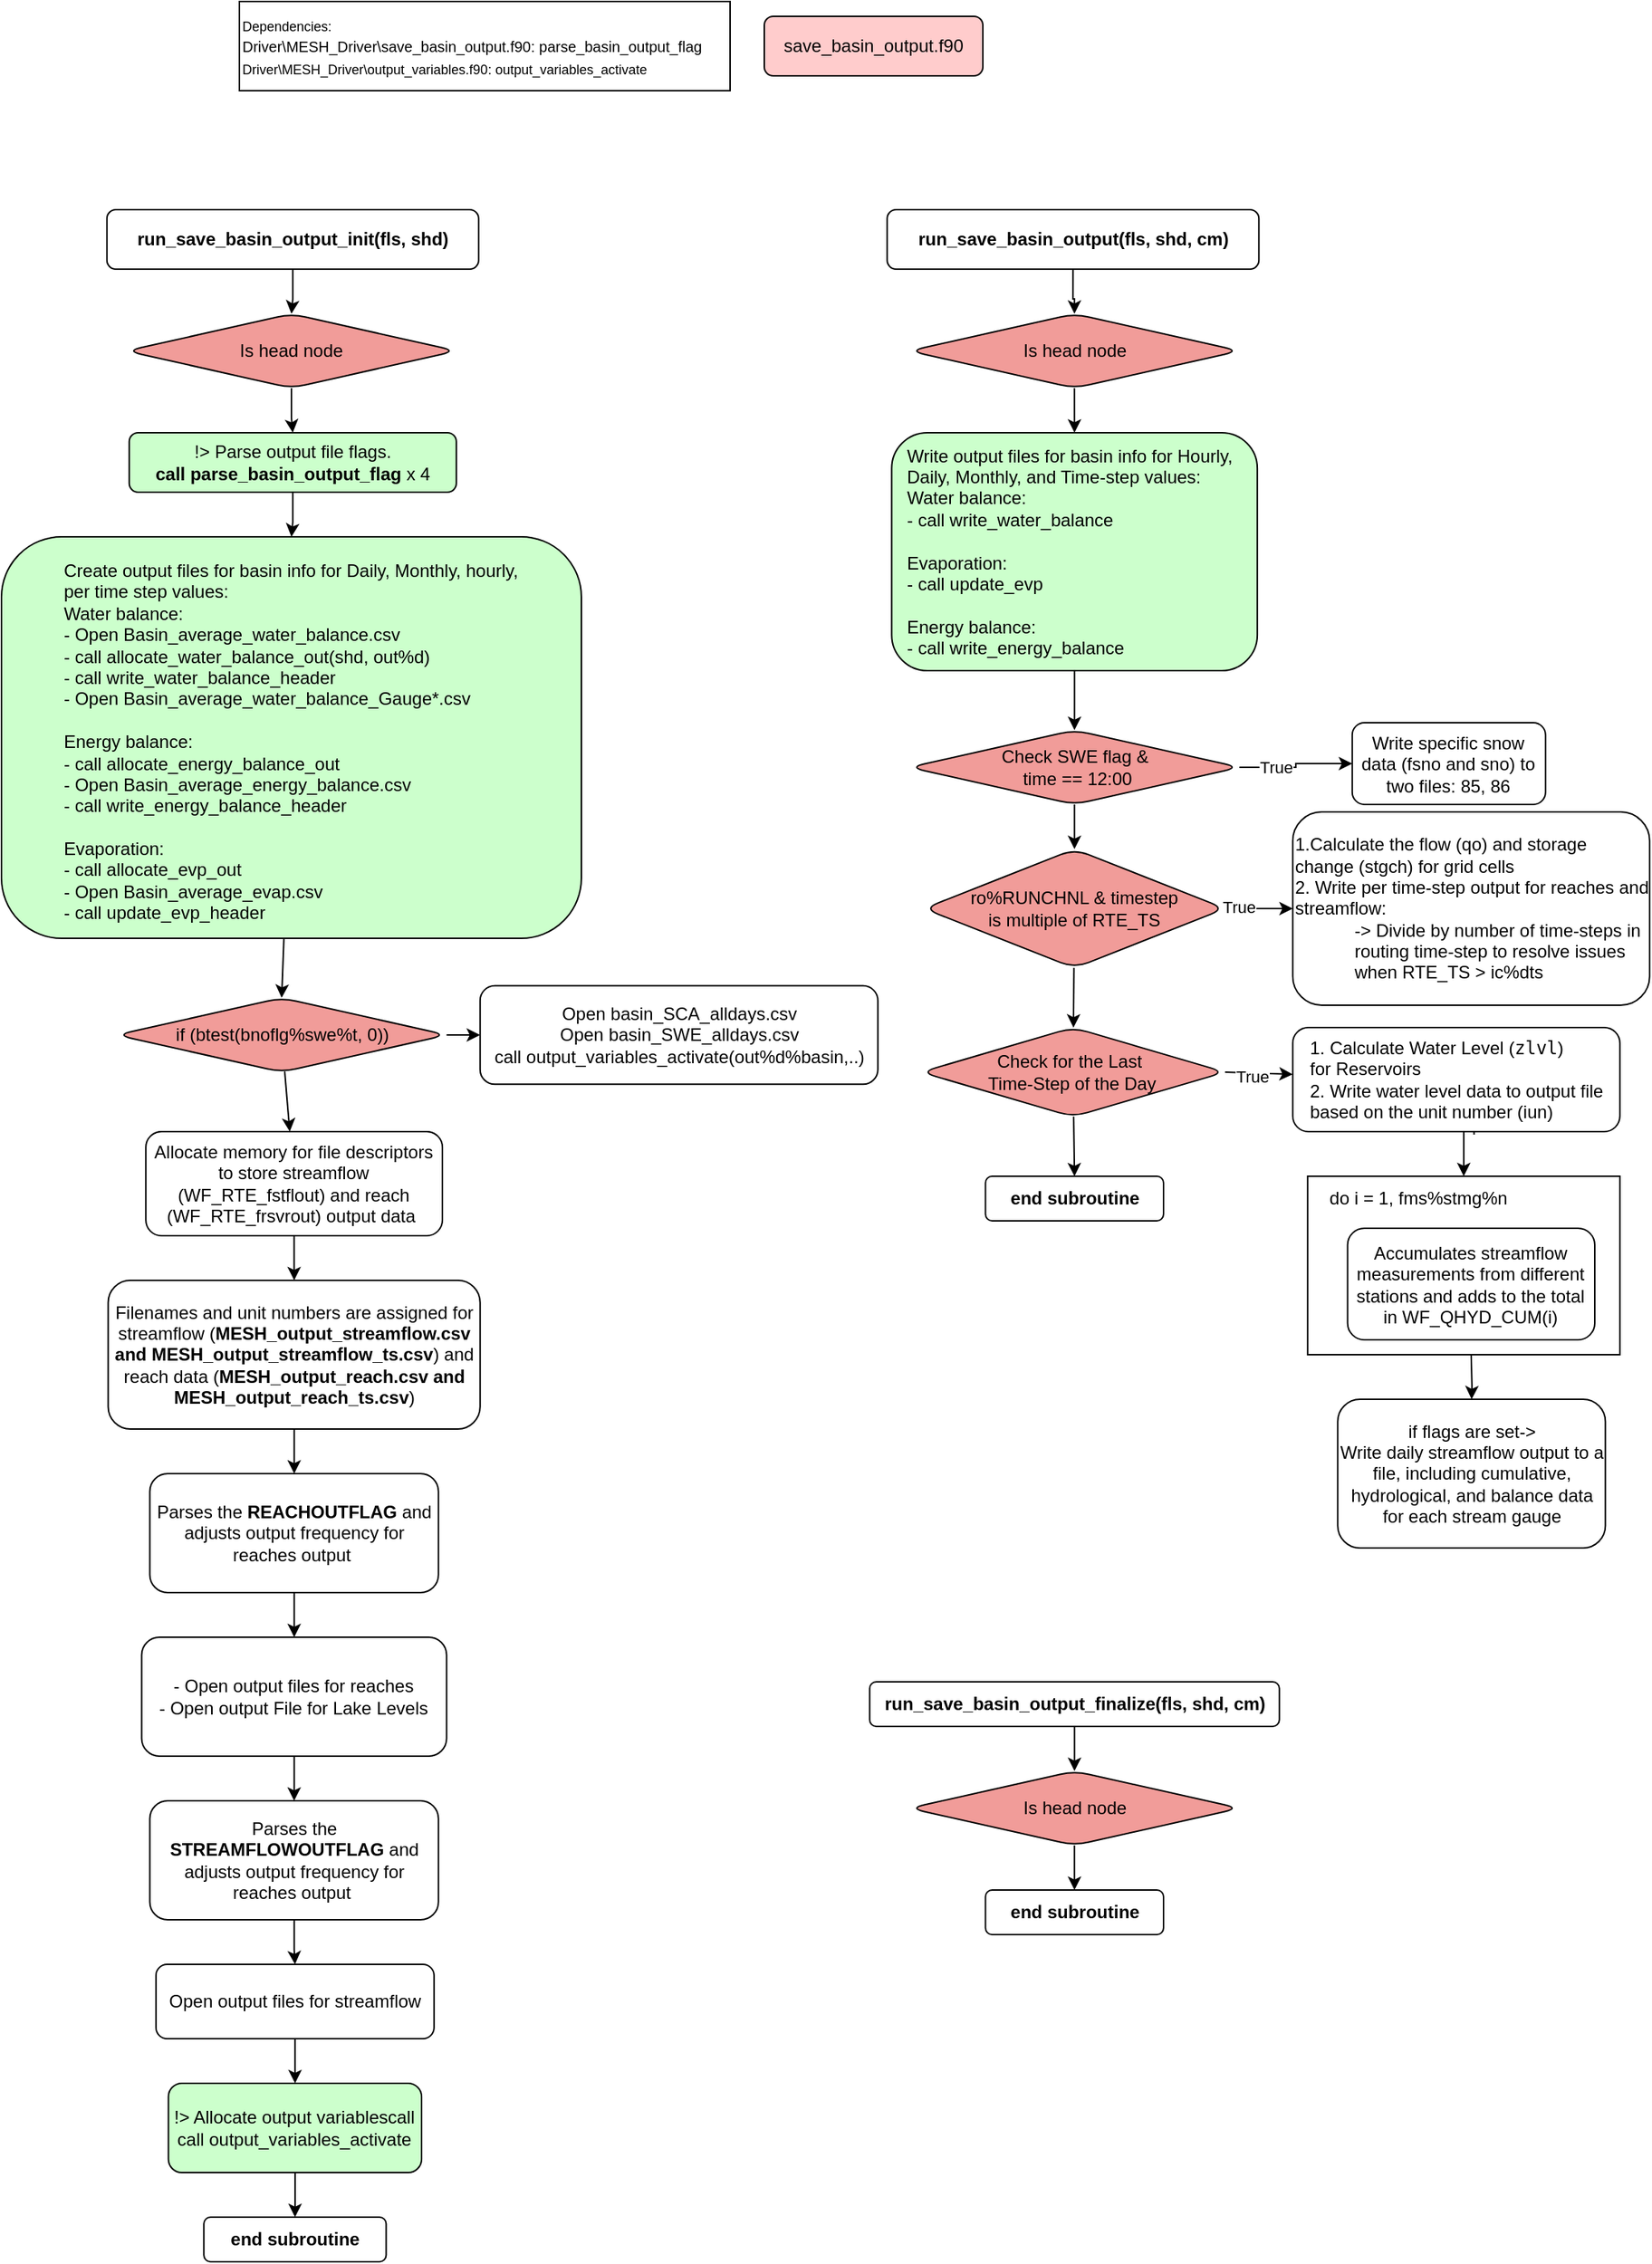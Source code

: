 <mxfile version="24.8.2">
  <diagram name="Page-1" id="w0_MHzU5yhoLpYj83sCf">
    <mxGraphModel dx="2516" dy="749" grid="1" gridSize="10" guides="1" tooltips="1" connect="1" arrows="1" fold="1" page="1" pageScale="1" pageWidth="850" pageHeight="1100" math="0" shadow="0">
      <root>
        <mxCell id="0" />
        <mxCell id="1" parent="0" />
        <mxCell id="9-rDVwXnCRWYs8l1Yqpg-1" value="save_basin_output.f90" style="rounded=1;whiteSpace=wrap;html=1;fillColor=#FFCCCC;" parent="1" vertex="1">
          <mxGeometry x="363" y="20" width="147" height="40" as="geometry" />
        </mxCell>
        <mxCell id="9-rDVwXnCRWYs8l1Yqpg-5" style="edgeStyle=orthogonalEdgeStyle;rounded=0;orthogonalLoop=1;jettySize=auto;html=1;exitX=0.5;exitY=1;exitDx=0;exitDy=0;" parent="1" source="9-rDVwXnCRWYs8l1Yqpg-2" target="9-rDVwXnCRWYs8l1Yqpg-4" edge="1">
          <mxGeometry relative="1" as="geometry" />
        </mxCell>
        <mxCell id="9-rDVwXnCRWYs8l1Yqpg-2" value="run_save_basin_output_init(fls, shd)" style="rounded=1;whiteSpace=wrap;html=1;fontStyle=1" parent="1" vertex="1">
          <mxGeometry x="-79.1" y="150" width="250" height="40" as="geometry" />
        </mxCell>
        <mxCell id="9-rDVwXnCRWYs8l1Yqpg-3" value="&lt;div&gt;&lt;font style=&quot;font-size: 9px;&quot;&gt;Dependencies:&lt;/font&gt;&lt;/div&gt;&lt;div&gt;&lt;font style=&quot;&quot;&gt;&lt;font size=&quot;1&quot;&gt;Driver\MESH_Driver\save_basin_output.f90: parse_basin_output_flag&lt;/font&gt;&lt;br&gt;&lt;/font&gt;&lt;/div&gt;&lt;div&gt;&lt;font style=&quot;font-size: 9px;&quot;&gt;Driver\MESH_Driver\output_variables.f90: output_variables_activate&lt;/font&gt;&lt;br&gt;&lt;/div&gt;" style="rounded=0;whiteSpace=wrap;html=1;align=left;" parent="1" vertex="1">
          <mxGeometry x="10" y="10" width="330" height="60" as="geometry" />
        </mxCell>
        <mxCell id="9-rDVwXnCRWYs8l1Yqpg-8" style="edgeStyle=orthogonalEdgeStyle;rounded=0;orthogonalLoop=1;jettySize=auto;html=1;exitX=0.5;exitY=1;exitDx=0;exitDy=0;" parent="1" source="9-rDVwXnCRWYs8l1Yqpg-4" target="9-rDVwXnCRWYs8l1Yqpg-7" edge="1">
          <mxGeometry relative="1" as="geometry" />
        </mxCell>
        <mxCell id="9-rDVwXnCRWYs8l1Yqpg-4" value="&lt;span style=&quot;font-weight: normal;&quot;&gt;Is head node&lt;/span&gt;" style="rhombus;whiteSpace=wrap;html=1;rounded=1;fontStyle=1;fillColor=#F19C99;" parent="1" vertex="1">
          <mxGeometry x="-65.91" y="220" width="221.81" height="50" as="geometry" />
        </mxCell>
        <mxCell id="9-rDVwXnCRWYs8l1Yqpg-10" value="" style="edgeStyle=orthogonalEdgeStyle;rounded=0;orthogonalLoop=1;jettySize=auto;html=1;exitX=0.5;exitY=1;exitDx=0;exitDy=0;" parent="1" source="9-rDVwXnCRWYs8l1Yqpg-7" target="9-rDVwXnCRWYs8l1Yqpg-9" edge="1">
          <mxGeometry relative="1" as="geometry">
            <mxPoint x="40.9" y="360" as="sourcePoint" />
          </mxGeometry>
        </mxCell>
        <mxCell id="9-rDVwXnCRWYs8l1Yqpg-7" value="&lt;span style=&quot;font-weight: normal;&quot;&gt;!&amp;gt; Parse output file flags.&lt;/span&gt;&lt;div&gt;call parse_basin_output_flag&amp;nbsp;&lt;span style=&quot;font-weight: normal;&quot;&gt;x 4&lt;/span&gt;&lt;br&gt;&lt;/div&gt;" style="rounded=1;whiteSpace=wrap;html=1;fontStyle=1;fillColor=#CCFFCC;" parent="1" vertex="1">
          <mxGeometry x="-64.1" y="300" width="220" height="40" as="geometry" />
        </mxCell>
        <mxCell id="9-rDVwXnCRWYs8l1Yqpg-12" value="" style="group" parent="1" vertex="1" connectable="0">
          <mxGeometry x="-150" y="370" width="390" height="270" as="geometry" />
        </mxCell>
        <mxCell id="9-rDVwXnCRWYs8l1Yqpg-9" value="&lt;div&gt;&lt;div style=&quot;text-align: left;&quot;&gt;&lt;br&gt;&lt;/div&gt;&lt;/div&gt;" style="whiteSpace=wrap;html=1;fillColor=#CCFFCC;rounded=1;fontStyle=1;" parent="9-rDVwXnCRWYs8l1Yqpg-12" vertex="1">
          <mxGeometry width="390.0" height="270" as="geometry" />
        </mxCell>
        <mxCell id="9-rDVwXnCRWYs8l1Yqpg-11" value="&lt;div&gt;Create output files for basin info for Daily, Monthly, hourly, per time step values:&lt;/div&gt;&lt;div&gt;Water balance:&lt;/div&gt;&lt;div&gt;- Open Basin_average_water_balance.csv&lt;/div&gt;&lt;div&gt;- call allocate_water_balance_out(shd, out%d)&lt;/div&gt;&lt;div&gt;&lt;span style=&quot;background-color: initial;&quot;&gt;- call write_water_balance_header&lt;/span&gt;&lt;br&gt;&lt;/div&gt;&lt;div&gt;- Open Basin_average_water_balance_Gauge*.csv&lt;span style=&quot;background-color: initial;&quot;&gt;&lt;br&gt;&lt;/span&gt;&lt;/div&gt;&lt;div&gt;&lt;br&gt;&lt;/div&gt;&lt;div&gt;Energy balance:&lt;/div&gt;&lt;div&gt;- call allocate_energy_balance_out&lt;/div&gt;&lt;div&gt;- Open Basin_average_energy_balance.csv&lt;br&gt;&lt;/div&gt;&lt;div&gt;- call write_energy_balance_header&lt;/div&gt;&lt;div&gt;&lt;br&gt;&lt;/div&gt;&lt;div&gt;Evaporation:&lt;/div&gt;&lt;div&gt;- call allocate_evp_out&lt;br&gt;&lt;/div&gt;&lt;div&gt;- Open Basin_average_evap.csv&lt;br&gt;&lt;/div&gt;&lt;div&gt;- call update_evp_header&lt;/div&gt;&lt;div&gt;&lt;br&gt;&lt;/div&gt;" style="text;html=1;align=left;verticalAlign=middle;whiteSpace=wrap;rounded=0;" parent="9-rDVwXnCRWYs8l1Yqpg-12" vertex="1">
          <mxGeometry x="40.41" y="30.0" width="316.699" height="230" as="geometry" />
        </mxCell>
        <mxCell id="9-rDVwXnCRWYs8l1Yqpg-16" value="Open&amp;nbsp;basin_SCA_alldays.csv&lt;div&gt;Open&amp;nbsp;basin_SWE_alldays.csv&lt;br&gt;call output_variables_activate(out%d%basin,..)&lt;br&gt;&lt;/div&gt;" style="rounded=1;whiteSpace=wrap;html=1;" parent="1" vertex="1">
          <mxGeometry x="171.87" y="671.88" width="267.5" height="66.25" as="geometry" />
        </mxCell>
        <mxCell id="9-rDVwXnCRWYs8l1Yqpg-21" style="edgeStyle=orthogonalEdgeStyle;rounded=0;orthogonalLoop=1;jettySize=auto;html=1;exitX=1;exitY=0.5;exitDx=0;exitDy=0;entryX=0;entryY=0.5;entryDx=0;entryDy=0;" parent="1" source="9-rDVwXnCRWYs8l1Yqpg-17" target="9-rDVwXnCRWYs8l1Yqpg-16" edge="1">
          <mxGeometry relative="1" as="geometry" />
        </mxCell>
        <mxCell id="9-rDVwXnCRWYs8l1Yqpg-23" value="" style="rounded=0;orthogonalLoop=1;jettySize=auto;html=1;" parent="1" source="9-rDVwXnCRWYs8l1Yqpg-17" target="9-rDVwXnCRWYs8l1Yqpg-22" edge="1">
          <mxGeometry relative="1" as="geometry" />
        </mxCell>
        <mxCell id="9-rDVwXnCRWYs8l1Yqpg-17" value="&lt;span style=&quot;font-weight: 400;&quot;&gt;if (btest(bnoflg%swe%t, 0))&lt;/span&gt;" style="rhombus;whiteSpace=wrap;html=1;rounded=1;fontStyle=1;fillColor=#F19C99;" parent="1" vertex="1">
          <mxGeometry x="-72.48" y="680" width="221.81" height="50" as="geometry" />
        </mxCell>
        <mxCell id="9-rDVwXnCRWYs8l1Yqpg-20" style="rounded=0;orthogonalLoop=1;jettySize=auto;html=1;entryX=0.5;entryY=0;entryDx=0;entryDy=0;" parent="1" source="9-rDVwXnCRWYs8l1Yqpg-9" target="9-rDVwXnCRWYs8l1Yqpg-17" edge="1">
          <mxGeometry relative="1" as="geometry" />
        </mxCell>
        <mxCell id="9-rDVwXnCRWYs8l1Yqpg-25" value="" style="edgeStyle=orthogonalEdgeStyle;rounded=0;orthogonalLoop=1;jettySize=auto;html=1;" parent="1" source="9-rDVwXnCRWYs8l1Yqpg-22" target="9-rDVwXnCRWYs8l1Yqpg-24" edge="1">
          <mxGeometry relative="1" as="geometry" />
        </mxCell>
        <mxCell id="9-rDVwXnCRWYs8l1Yqpg-22" value="&lt;div&gt;&lt;span style=&quot;font-weight: 400;&quot;&gt;Allocate memory for file descriptors to store streamflow (&lt;/span&gt;&lt;span style=&quot;background-color: initial; font-weight: 400;&quot;&gt;WF_RTE_fstflout)&amp;nbsp;&lt;/span&gt;&lt;span style=&quot;font-weight: 400; background-color: initial;&quot;&gt;and reach (&lt;/span&gt;&lt;span style=&quot;background-color: initial; font-weight: 400;&quot;&gt;WF_RTE_frsvrout)&lt;/span&gt;&lt;span style=&quot;background-color: initial; font-weight: 400;&quot;&gt;&amp;nbsp;output data&amp;nbsp;&lt;/span&gt;&lt;/div&gt;" style="whiteSpace=wrap;html=1;fillColor=#FFFFFF;rounded=1;fontStyle=1;" parent="1" vertex="1">
          <mxGeometry x="-52.91" y="770" width="199.43" height="70" as="geometry" />
        </mxCell>
        <mxCell id="9-rDVwXnCRWYs8l1Yqpg-27" value="" style="edgeStyle=orthogonalEdgeStyle;rounded=0;orthogonalLoop=1;jettySize=auto;html=1;" parent="1" source="9-rDVwXnCRWYs8l1Yqpg-24" target="9-rDVwXnCRWYs8l1Yqpg-26" edge="1">
          <mxGeometry relative="1" as="geometry" />
        </mxCell>
        <mxCell id="9-rDVwXnCRWYs8l1Yqpg-24" value="&lt;span style=&quot;font-weight: normal;&quot;&gt;Filenames and unit numbers are assigned for streamflow (&lt;/span&gt;MESH_output_streamflow.csv and MESH_output_streamflow_ts.csv&lt;span style=&quot;font-weight: normal;&quot;&gt;) and reach data (&lt;/span&gt;MESH_output_reach.csv and MESH_output_reach_ts.csv&lt;span style=&quot;font-weight: normal;&quot;&gt;)&lt;/span&gt;" style="whiteSpace=wrap;html=1;fillColor=#FFFFFF;rounded=1;fontStyle=1;" parent="1" vertex="1">
          <mxGeometry x="-78.25" y="870" width="250.12" height="100" as="geometry" />
        </mxCell>
        <mxCell id="9-rDVwXnCRWYs8l1Yqpg-29" value="" style="edgeStyle=orthogonalEdgeStyle;rounded=0;orthogonalLoop=1;jettySize=auto;html=1;" parent="1" source="9-rDVwXnCRWYs8l1Yqpg-26" target="9-rDVwXnCRWYs8l1Yqpg-28" edge="1">
          <mxGeometry relative="1" as="geometry" />
        </mxCell>
        <mxCell id="9-rDVwXnCRWYs8l1Yqpg-26" value="&lt;span style=&quot;font-weight: normal;&quot;&gt;Parses the&lt;/span&gt; REACHOUTFLAG &lt;span style=&quot;font-weight: normal;&quot;&gt;and adjusts output frequency for reaches output&amp;nbsp;&lt;/span&gt;" style="whiteSpace=wrap;html=1;fillColor=#FFFFFF;rounded=1;fontStyle=1;" parent="1" vertex="1">
          <mxGeometry x="-50.24" y="1000" width="194.09" height="80" as="geometry" />
        </mxCell>
        <mxCell id="9-rDVwXnCRWYs8l1Yqpg-31" style="edgeStyle=orthogonalEdgeStyle;rounded=0;orthogonalLoop=1;jettySize=auto;html=1;entryX=0.5;entryY=0;entryDx=0;entryDy=0;" parent="1" source="9-rDVwXnCRWYs8l1Yqpg-28" target="9-rDVwXnCRWYs8l1Yqpg-30" edge="1">
          <mxGeometry relative="1" as="geometry" />
        </mxCell>
        <mxCell id="9-rDVwXnCRWYs8l1Yqpg-28" value="&lt;span style=&quot;font-weight: normal;&quot;&gt;- Open output files for reaches&lt;/span&gt;&lt;div&gt;&lt;span style=&quot;font-weight: 400;&quot;&gt;- Open output File for Lake Levels&lt;/span&gt;&lt;br&gt;&lt;/div&gt;" style="whiteSpace=wrap;html=1;fillColor=#FFFFFF;rounded=1;fontStyle=1;" parent="1" vertex="1">
          <mxGeometry x="-55.72" y="1110" width="205.05" height="80" as="geometry" />
        </mxCell>
        <mxCell id="9-rDVwXnCRWYs8l1Yqpg-33" style="edgeStyle=orthogonalEdgeStyle;rounded=0;orthogonalLoop=1;jettySize=auto;html=1;entryX=0.5;entryY=0;entryDx=0;entryDy=0;" parent="1" source="9-rDVwXnCRWYs8l1Yqpg-30" target="9-rDVwXnCRWYs8l1Yqpg-32" edge="1">
          <mxGeometry relative="1" as="geometry" />
        </mxCell>
        <mxCell id="9-rDVwXnCRWYs8l1Yqpg-30" value="&lt;span style=&quot;font-weight: normal;&quot;&gt;Parses the&lt;/span&gt; STREAMFLOWOUTFLAG&amp;nbsp;&lt;span style=&quot;font-weight: normal;&quot;&gt;and adjusts output frequency for reaches output&amp;nbsp;&lt;/span&gt;" style="whiteSpace=wrap;html=1;fillColor=#FFFFFF;rounded=1;fontStyle=1;" parent="1" vertex="1">
          <mxGeometry x="-50.24" y="1220" width="194.09" height="80" as="geometry" />
        </mxCell>
        <mxCell id="9-rDVwXnCRWYs8l1Yqpg-35" value="" style="edgeStyle=orthogonalEdgeStyle;rounded=0;orthogonalLoop=1;jettySize=auto;html=1;" parent="1" source="9-rDVwXnCRWYs8l1Yqpg-32" target="9-rDVwXnCRWYs8l1Yqpg-34" edge="1">
          <mxGeometry relative="1" as="geometry" />
        </mxCell>
        <mxCell id="9-rDVwXnCRWYs8l1Yqpg-32" value="&lt;span style=&quot;font-weight: normal;&quot;&gt;Open output files for streamflow&lt;/span&gt;" style="whiteSpace=wrap;html=1;fillColor=#FFFFFF;rounded=1;fontStyle=1;" parent="1" vertex="1">
          <mxGeometry x="-46.1" y="1330" width="187" height="50" as="geometry" />
        </mxCell>
        <mxCell id="9-rDVwXnCRWYs8l1Yqpg-37" value="" style="edgeStyle=orthogonalEdgeStyle;rounded=0;orthogonalLoop=1;jettySize=auto;html=1;" parent="1" source="9-rDVwXnCRWYs8l1Yqpg-34" target="9-rDVwXnCRWYs8l1Yqpg-36" edge="1">
          <mxGeometry relative="1" as="geometry" />
        </mxCell>
        <mxCell id="9-rDVwXnCRWYs8l1Yqpg-34" value="&lt;div&gt;&lt;span style=&quot;background-color: initial; font-weight: 400;&quot;&gt;!&amp;gt; Allocate output variables&lt;/span&gt;&lt;span style=&quot;background-color: initial; font-weight: normal;&quot;&gt;call call output_variables_activate&lt;/span&gt;&lt;br&gt;&lt;/div&gt;" style="whiteSpace=wrap;html=1;fillColor=#CCFFCC;rounded=1;fontStyle=1;" parent="1" vertex="1">
          <mxGeometry x="-37.73" y="1410" width="170.25" height="60" as="geometry" />
        </mxCell>
        <mxCell id="9-rDVwXnCRWYs8l1Yqpg-36" value="end subroutine" style="whiteSpace=wrap;html=1;fillColor=#FFFFFF;rounded=1;fontStyle=1;" parent="1" vertex="1">
          <mxGeometry x="-13.9" y="1500" width="122.6" height="30" as="geometry" />
        </mxCell>
        <mxCell id="9KzlO99Tqn9GJHwrOFUh-31" style="edgeStyle=orthogonalEdgeStyle;rounded=0;orthogonalLoop=1;jettySize=auto;html=1;exitX=0.5;exitY=1;exitDx=0;exitDy=0;" parent="1" source="9KzlO99Tqn9GJHwrOFUh-32" target="9KzlO99Tqn9GJHwrOFUh-34" edge="1">
          <mxGeometry relative="1" as="geometry" />
        </mxCell>
        <mxCell id="9KzlO99Tqn9GJHwrOFUh-32" value="run_save_basin_output(fls, shd, cm)" style="rounded=1;whiteSpace=wrap;html=1;fontStyle=1" parent="1" vertex="1">
          <mxGeometry x="445.64" y="150" width="250" height="40" as="geometry" />
        </mxCell>
        <mxCell id="9KzlO99Tqn9GJHwrOFUh-33" value="" style="edgeStyle=orthogonalEdgeStyle;rounded=0;orthogonalLoop=1;jettySize=auto;html=1;entryX=0.5;entryY=0;entryDx=0;entryDy=0;" parent="1" source="9KzlO99Tqn9GJHwrOFUh-34" target="9KzlO99Tqn9GJHwrOFUh-36" edge="1">
          <mxGeometry relative="1" as="geometry">
            <mxPoint x="593.4" y="300" as="targetPoint" />
          </mxGeometry>
        </mxCell>
        <mxCell id="9KzlO99Tqn9GJHwrOFUh-34" value="&lt;span style=&quot;font-weight: normal;&quot;&gt;Is head node&lt;/span&gt;" style="rhombus;whiteSpace=wrap;html=1;rounded=1;fontStyle=1;fillColor=#F19C99;" parent="1" vertex="1">
          <mxGeometry x="460.72" y="220" width="221.81" height="50" as="geometry" />
        </mxCell>
        <mxCell id="9KzlO99Tqn9GJHwrOFUh-35" value="" style="group;fillColor=#FFFFFF;" parent="1" vertex="1" connectable="0">
          <mxGeometry x="448.68" y="300" width="245.9" height="160" as="geometry" />
        </mxCell>
        <mxCell id="9KzlO99Tqn9GJHwrOFUh-36" value="&lt;div&gt;&lt;br&gt;&lt;/div&gt;" style="rounded=1;whiteSpace=wrap;html=1;fontStyle=1;fillColor=#CCFFCC;" parent="9KzlO99Tqn9GJHwrOFUh-35" vertex="1">
          <mxGeometry width="245.9" height="160" as="geometry" />
        </mxCell>
        <mxCell id="9KzlO99Tqn9GJHwrOFUh-37" value="&lt;div&gt;Write output files for basin info for&amp;nbsp;&lt;span style=&quot;background-color: initial;&quot;&gt;Hourly,&amp;nbsp;&lt;/span&gt;&lt;/div&gt;&lt;div&gt;&lt;span style=&quot;background-color: initial;&quot;&gt;Daily, Monthly, and Time-step values:&lt;/span&gt;&lt;/div&gt;&lt;div&gt;Water balance:&lt;/div&gt;&lt;div&gt;- call write_water_balance&lt;/div&gt;&lt;div&gt;&lt;br&gt;&lt;/div&gt;&lt;div&gt;&lt;div&gt;Evaporation:&lt;/div&gt;&lt;div&gt;- call&amp;nbsp;update_evp&lt;/div&gt;&lt;/div&gt;&lt;div&gt;&lt;br&gt;&lt;/div&gt;&lt;div&gt;Energy balance:&lt;/div&gt;&lt;div&gt;-&amp;nbsp;&lt;span style=&quot;background-color: initial;&quot;&gt;call write_energy_balance&lt;/span&gt;&lt;/div&gt;" style="text;html=1;align=left;verticalAlign=middle;whiteSpace=wrap;rounded=0;" parent="9KzlO99Tqn9GJHwrOFUh-35" vertex="1">
          <mxGeometry x="8.782" y="9.412" width="228.336" height="141.176" as="geometry" />
        </mxCell>
        <mxCell id="9KzlO99Tqn9GJHwrOFUh-38" value="" style="edgeStyle=orthogonalEdgeStyle;rounded=0;orthogonalLoop=1;jettySize=auto;html=1;" parent="1" source="9KzlO99Tqn9GJHwrOFUh-41" target="9KzlO99Tqn9GJHwrOFUh-43" edge="1">
          <mxGeometry relative="1" as="geometry" />
        </mxCell>
        <mxCell id="9KzlO99Tqn9GJHwrOFUh-39" value="True" style="edgeLabel;html=1;align=center;verticalAlign=middle;resizable=0;points=[];" parent="9KzlO99Tqn9GJHwrOFUh-38" vertex="1" connectable="0">
          <mxGeometry x="-0.382" relative="1" as="geometry">
            <mxPoint as="offset" />
          </mxGeometry>
        </mxCell>
        <mxCell id="9KzlO99Tqn9GJHwrOFUh-40" style="rounded=0;orthogonalLoop=1;jettySize=auto;html=1;entryX=0.5;entryY=0;entryDx=0;entryDy=0;" parent="1" source="9KzlO99Tqn9GJHwrOFUh-41" target="9KzlO99Tqn9GJHwrOFUh-46" edge="1">
          <mxGeometry relative="1" as="geometry" />
        </mxCell>
        <mxCell id="9KzlO99Tqn9GJHwrOFUh-41" value="&lt;span style=&quot;font-weight: normal;&quot;&gt;Check SWE flag &amp;amp;&lt;/span&gt;&lt;div&gt;&lt;span style=&quot;font-weight: normal;&quot;&gt;&amp;nbsp;time == 12:00&lt;/span&gt;&lt;/div&gt;" style="rhombus;whiteSpace=wrap;html=1;rounded=1;fontStyle=1;fillColor=#F19C99;" parent="1" vertex="1">
          <mxGeometry x="460.72" y="500" width="221.81" height="50" as="geometry" />
        </mxCell>
        <mxCell id="9KzlO99Tqn9GJHwrOFUh-42" style="edgeStyle=orthogonalEdgeStyle;rounded=0;orthogonalLoop=1;jettySize=auto;html=1;entryX=0.5;entryY=0;entryDx=0;entryDy=0;" parent="1" source="9KzlO99Tqn9GJHwrOFUh-36" target="9KzlO99Tqn9GJHwrOFUh-41" edge="1">
          <mxGeometry relative="1" as="geometry" />
        </mxCell>
        <mxCell id="9KzlO99Tqn9GJHwrOFUh-43" value="&lt;span style=&quot;font-weight: normal;&quot;&gt;Write specific snow data (fsno and sno) to two files: 85, 86&lt;/span&gt;" style="whiteSpace=wrap;html=1;fillColor=#FFFFFF;rounded=1;fontStyle=1;" parent="1" vertex="1">
          <mxGeometry x="758.4" y="495" width="130.01" height="55" as="geometry" />
        </mxCell>
        <mxCell id="9KzlO99Tqn9GJHwrOFUh-44" value="" style="edgeStyle=orthogonalEdgeStyle;rounded=0;orthogonalLoop=1;jettySize=auto;html=1;" parent="1" source="9KzlO99Tqn9GJHwrOFUh-46" target="9KzlO99Tqn9GJHwrOFUh-47" edge="1">
          <mxGeometry relative="1" as="geometry" />
        </mxCell>
        <mxCell id="9KzlO99Tqn9GJHwrOFUh-63" value="True" style="edgeLabel;html=1;align=center;verticalAlign=middle;resizable=0;points=[];" parent="9KzlO99Tqn9GJHwrOFUh-44" vertex="1" connectable="0">
          <mxGeometry x="-0.625" y="1" relative="1" as="geometry">
            <mxPoint as="offset" />
          </mxGeometry>
        </mxCell>
        <mxCell id="9KzlO99Tqn9GJHwrOFUh-45" value="" style="rounded=0;orthogonalLoop=1;jettySize=auto;html=1;" parent="1" source="9KzlO99Tqn9GJHwrOFUh-46" target="9KzlO99Tqn9GJHwrOFUh-50" edge="1">
          <mxGeometry relative="1" as="geometry" />
        </mxCell>
        <mxCell id="9KzlO99Tqn9GJHwrOFUh-46" value="&lt;span style=&quot;font-weight: 400;&quot;&gt;ro%RUNCHNL &amp;amp;&amp;nbsp;&lt;/span&gt;&lt;span style=&quot;background-color: initial; font-weight: 400;&quot;&gt;timestep&lt;/span&gt;&lt;div&gt;&lt;span style=&quot;background-color: initial; font-weight: 400;&quot;&gt;&amp;nbsp;is multiple of&amp;nbsp;&lt;/span&gt;&lt;span style=&quot;background-color: initial; font-weight: 400;&quot;&gt;RTE_TS&lt;/span&gt;&lt;span style=&quot;background-color: initial; font-weight: 400;&quot;&gt;&amp;nbsp;&lt;/span&gt;&lt;/div&gt;" style="rhombus;whiteSpace=wrap;html=1;rounded=1;fontStyle=1;fillColor=#F19C99;" parent="1" vertex="1">
          <mxGeometry x="470.37" y="580" width="202.5" height="80" as="geometry" />
        </mxCell>
        <mxCell id="9KzlO99Tqn9GJHwrOFUh-47" value="&lt;span style=&quot;font-weight: normal;&quot;&gt;1.Calculate the flow (qo) and storage change (stgch) for grid cells&lt;/span&gt;&lt;div&gt;&lt;span style=&quot;font-weight: normal;&quot;&gt;2. &lt;/span&gt;&lt;span style=&quot;font-weight: 400;&quot;&gt;Write per time-step output for reaches and streamflow:&lt;/span&gt;&lt;br&gt;&lt;/div&gt;&lt;blockquote style=&quot;margin: 0 0 0 40px; border: none; padding: 0px;&quot;&gt;&lt;div&gt;&lt;span style=&quot;background-color: initial; font-weight: 400;&quot;&gt;-&amp;gt; Divide by number of time-steps in routing time-step to resolve issues when RTE_TS &amp;gt; ic%dts&lt;/span&gt;&lt;/div&gt;&lt;/blockquote&gt;" style="whiteSpace=wrap;html=1;fillColor=#FFFFFF;rounded=1;fontStyle=1;align=left;" parent="1" vertex="1">
          <mxGeometry x="718.4" y="555" width="240" height="130" as="geometry" />
        </mxCell>
        <mxCell id="9KzlO99Tqn9GJHwrOFUh-48" value="" style="edgeStyle=orthogonalEdgeStyle;rounded=0;orthogonalLoop=1;jettySize=auto;html=1;entryX=0.5;entryY=0;entryDx=0;entryDy=0;exitX=0.533;exitY=1.029;exitDx=0;exitDy=0;exitPerimeter=0;" parent="1" source="9KzlO99Tqn9GJHwrOFUh-53" target="9KzlO99Tqn9GJHwrOFUh-56" edge="1">
          <mxGeometry relative="1" as="geometry">
            <Array as="points">
              <mxPoint x="840.4" y="770" />
              <mxPoint x="833.4" y="770" />
            </Array>
          </mxGeometry>
        </mxCell>
        <mxCell id="9KzlO99Tqn9GJHwrOFUh-49" style="rounded=0;orthogonalLoop=1;jettySize=auto;html=1;entryX=0.5;entryY=0;entryDx=0;entryDy=0;" parent="1" source="9KzlO99Tqn9GJHwrOFUh-50" target="9KzlO99Tqn9GJHwrOFUh-61" edge="1">
          <mxGeometry relative="1" as="geometry" />
        </mxCell>
        <mxCell id="9KzlO99Tqn9GJHwrOFUh-50" value="&lt;span style=&quot;font-weight: 400;&quot;&gt;Check for the Last&amp;nbsp;&lt;/span&gt;&lt;div&gt;&lt;span style=&quot;font-weight: 400;&quot;&gt;Time-Step of the Day&lt;/span&gt;&lt;/div&gt;" style="rhombus;whiteSpace=wrap;html=1;rounded=1;fontStyle=1;fillColor=#F19C99;" parent="1" vertex="1">
          <mxGeometry x="468.4" y="700" width="204.47" height="60" as="geometry" />
        </mxCell>
        <mxCell id="9KzlO99Tqn9GJHwrOFUh-51" value="" style="group" parent="1" vertex="1" connectable="0">
          <mxGeometry x="718.4" y="700" width="220" height="75" as="geometry" />
        </mxCell>
        <mxCell id="9KzlO99Tqn9GJHwrOFUh-52" value="" style="whiteSpace=wrap;html=1;fillColor=#FFFFFF;rounded=1;fontStyle=1;" parent="9KzlO99Tqn9GJHwrOFUh-51" vertex="1">
          <mxGeometry width="220" height="70" as="geometry" />
        </mxCell>
        <mxCell id="9KzlO99Tqn9GJHwrOFUh-53" value="1. Calculate Water Level (&lt;code&gt;zlvl&lt;/code&gt;) for&amp;nbsp;Reservoirs&lt;div&gt;2. Write water level data to output file based on the unit number (iun)&lt;/div&gt;" style="text;whiteSpace=wrap;html=1;" parent="9KzlO99Tqn9GJHwrOFUh-51" vertex="1">
          <mxGeometry x="10" width="210" height="70" as="geometry" />
        </mxCell>
        <mxCell id="9KzlO99Tqn9GJHwrOFUh-54" value="" style="rounded=0;orthogonalLoop=1;jettySize=auto;html=1;exitX=1;exitY=0.5;exitDx=0;exitDy=0;" parent="1" source="9KzlO99Tqn9GJHwrOFUh-50" target="9KzlO99Tqn9GJHwrOFUh-52" edge="1">
          <mxGeometry relative="1" as="geometry" />
        </mxCell>
        <mxCell id="9KzlO99Tqn9GJHwrOFUh-62" value="True" style="edgeLabel;html=1;align=center;verticalAlign=middle;resizable=0;points=[];" parent="9KzlO99Tqn9GJHwrOFUh-54" vertex="1" connectable="0">
          <mxGeometry x="-0.227" y="-2" relative="1" as="geometry">
            <mxPoint as="offset" />
          </mxGeometry>
        </mxCell>
        <mxCell id="9KzlO99Tqn9GJHwrOFUh-55" value="" style="group" parent="1" vertex="1" connectable="0">
          <mxGeometry x="728.4" y="800" width="210" height="120" as="geometry" />
        </mxCell>
        <mxCell id="9KzlO99Tqn9GJHwrOFUh-56" value="" style="rounded=0;whiteSpace=wrap;html=1;" parent="9KzlO99Tqn9GJHwrOFUh-55" vertex="1">
          <mxGeometry width="210" height="120" as="geometry" />
        </mxCell>
        <mxCell id="9KzlO99Tqn9GJHwrOFUh-57" value="&lt;span style=&quot;font-weight: normal;&quot;&gt;Accumulates&amp;nbsp;streamflow measurements from different stations and adds to the total in&amp;nbsp;&lt;/span&gt;&lt;span style=&quot;font-weight: 400;&quot;&gt;WF_QHYD_CUM(i)&lt;/span&gt;" style="whiteSpace=wrap;html=1;fillColor=#FFFFFF;rounded=1;fontStyle=1;" parent="9KzlO99Tqn9GJHwrOFUh-55" vertex="1">
          <mxGeometry x="26.88" y="35" width="166.25" height="75" as="geometry" />
        </mxCell>
        <mxCell id="9KzlO99Tqn9GJHwrOFUh-58" value="do i = 1, fms%stmg%n" style="text;html=1;align=center;verticalAlign=middle;whiteSpace=wrap;rounded=0;" parent="9KzlO99Tqn9GJHwrOFUh-55" vertex="1">
          <mxGeometry x="10" y="10" width="130" height="10" as="geometry" />
        </mxCell>
        <mxCell id="9KzlO99Tqn9GJHwrOFUh-59" value="&lt;span style=&quot;font-weight: normal;&quot;&gt;if flags are set-&amp;gt;&lt;/span&gt;&lt;div&gt;&lt;span style=&quot;font-weight: normal;&quot;&gt;Write daily streamflow output to a file, including cumulative, hydrological, and balance data for each stream gauge&lt;/span&gt;&lt;/div&gt;" style="whiteSpace=wrap;html=1;fillColor=#FFFFFF;rounded=1;fontStyle=1;" parent="1" vertex="1">
          <mxGeometry x="748.65" y="950" width="180" height="100" as="geometry" />
        </mxCell>
        <mxCell id="9KzlO99Tqn9GJHwrOFUh-60" value="" style="edgeStyle=orthogonalEdgeStyle;rounded=0;orthogonalLoop=1;jettySize=auto;html=1;" parent="1" target="9KzlO99Tqn9GJHwrOFUh-59" edge="1">
          <mxGeometry relative="1" as="geometry">
            <mxPoint x="838.4" y="920" as="sourcePoint" />
          </mxGeometry>
        </mxCell>
        <mxCell id="9KzlO99Tqn9GJHwrOFUh-61" value="end subroutine" style="whiteSpace=wrap;html=1;fillColor=#FFFFFF;rounded=1;fontStyle=1;" parent="1" vertex="1">
          <mxGeometry x="511.75" y="800" width="119.75" height="30" as="geometry" />
        </mxCell>
        <mxCell id="zi3ft5lHC8oUhdnwYnMt-3" style="edgeStyle=orthogonalEdgeStyle;rounded=0;orthogonalLoop=1;jettySize=auto;html=1;entryX=0.5;entryY=0;entryDx=0;entryDy=0;" parent="1" source="zi3ft5lHC8oUhdnwYnMt-1" target="zi3ft5lHC8oUhdnwYnMt-2" edge="1">
          <mxGeometry relative="1" as="geometry" />
        </mxCell>
        <mxCell id="zi3ft5lHC8oUhdnwYnMt-1" value="run_save_basin_output_finalize(fls, shd, cm)" style="rounded=1;whiteSpace=wrap;html=1;fontStyle=1" parent="1" vertex="1">
          <mxGeometry x="433.86" y="1140" width="275.53" height="30" as="geometry" />
        </mxCell>
        <mxCell id="zi3ft5lHC8oUhdnwYnMt-5" style="edgeStyle=orthogonalEdgeStyle;rounded=0;orthogonalLoop=1;jettySize=auto;html=1;entryX=0.5;entryY=0;entryDx=0;entryDy=0;" parent="1" source="zi3ft5lHC8oUhdnwYnMt-2" target="zi3ft5lHC8oUhdnwYnMt-4" edge="1">
          <mxGeometry relative="1" as="geometry" />
        </mxCell>
        <mxCell id="zi3ft5lHC8oUhdnwYnMt-2" value="&lt;span style=&quot;font-weight: normal;&quot;&gt;Is head node&lt;/span&gt;" style="rhombus;whiteSpace=wrap;html=1;rounded=1;fontStyle=1;fillColor=#F19C99;" parent="1" vertex="1">
          <mxGeometry x="460.72" y="1200" width="221.81" height="50" as="geometry" />
        </mxCell>
        <mxCell id="zi3ft5lHC8oUhdnwYnMt-4" value="end subroutine" style="whiteSpace=wrap;html=1;fillColor=#FFFFFF;rounded=1;fontStyle=1;" parent="1" vertex="1">
          <mxGeometry x="511.75" y="1280" width="119.75" height="30" as="geometry" />
        </mxCell>
      </root>
    </mxGraphModel>
  </diagram>
</mxfile>
